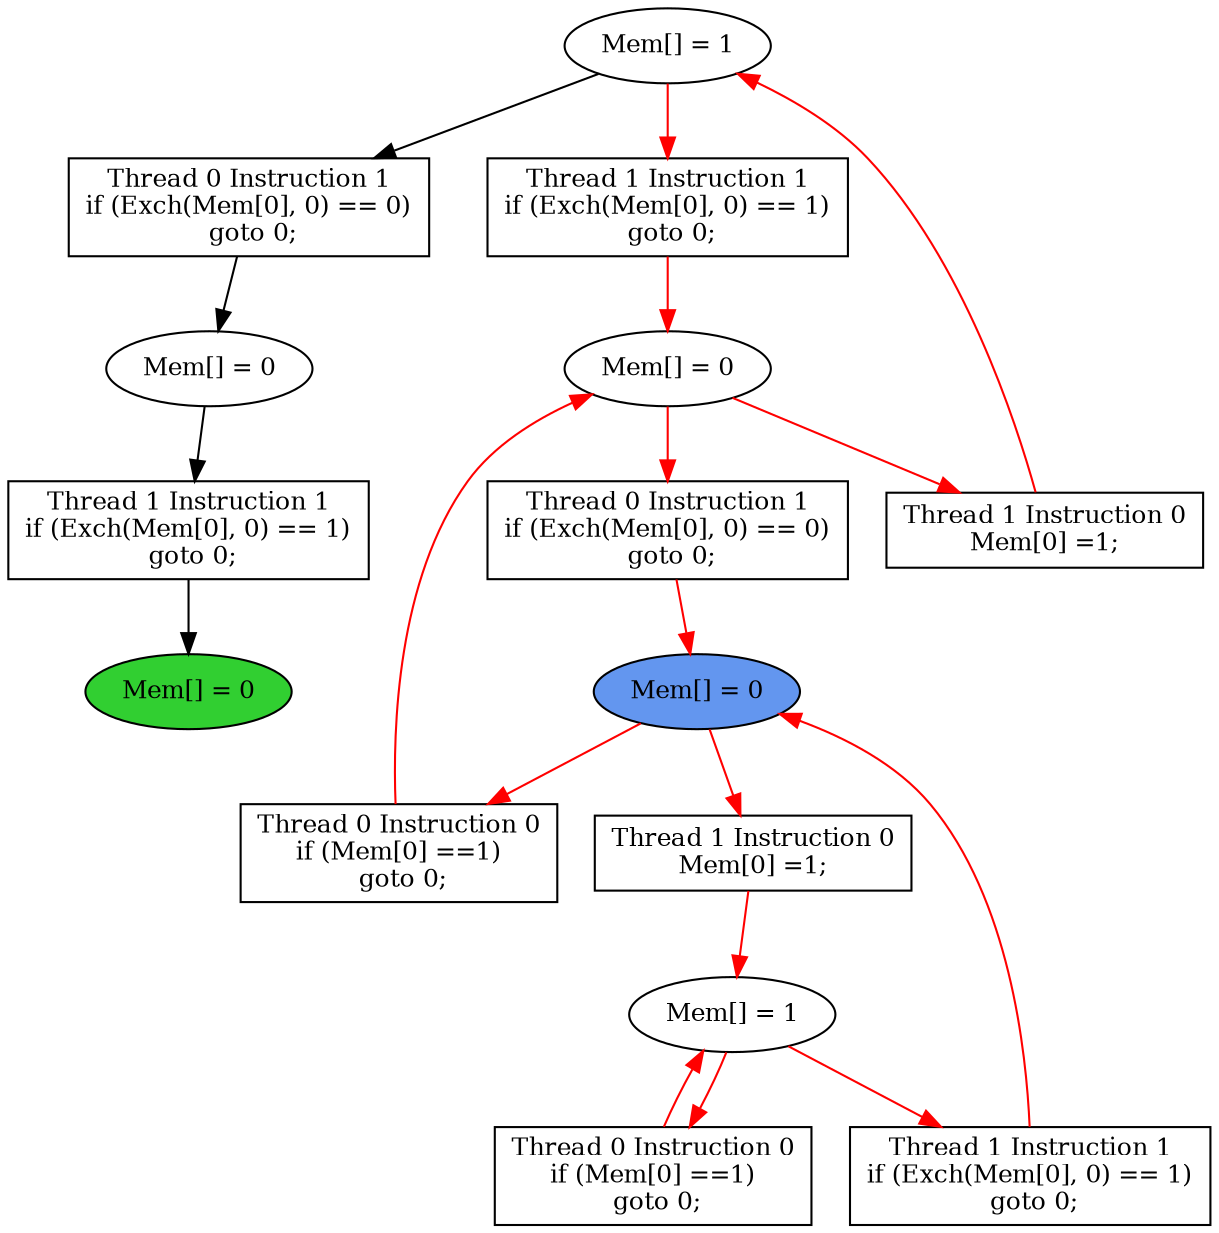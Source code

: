 digraph "graph" {
graph [fontsize=12]
node [fontsize=12]
edge [fontsize=12]
rankdir=TB;
"N21" -> "N16" [uuid = "<A0, S3>", color = "#ff0000", fontcolor = "#ffffff", style = "solid", label = "", dir = "back", weight = "1"]
"N25" -> "N14" [uuid = "<A1, S2>", color = "#ff0000", fontcolor = "#ffffff", style = "solid", label = "", dir = "back", weight = "1"]
"N12" -> "N11" [uuid = "<A2, S1>", color = "#000000", fontcolor = "#ffffff", style = "solid", label = "", dir = "forward", weight = "1"]
"N24" -> "N23" [uuid = "<A3, START>", color = "#ff0000", fontcolor = "#ffffff", style = "solid", label = "", dir = "forward", weight = "1"]
"N22" -> "N21" [uuid = "<A4, S3>", color = "#ff0000", fontcolor = "#ffffff", style = "solid", label = "", dir = "forward", weight = "1"]
"N10" -> "N9" [uuid = "<A5, END>", color = "#000000", fontcolor = "#ffffff", style = "solid", label = "", dir = "forward", weight = "1"]
"N26" -> "N25" [uuid = "<A6, S2>", color = "#ff0000", fontcolor = "#ffffff", style = "solid", label = "", dir = "forward", weight = "1"]
"N23" -> "N15" [uuid = "<A7, START>", color = "#ff0000", fontcolor = "#ffffff", style = "solid", label = "", dir = "back", weight = "1"]
"N27" -> "N13" [uuid = "<A8, S0>", color = "#ff0000", fontcolor = "#ffffff", style = "solid", label = "", dir = "back", weight = "1"]
"N21" -> "N16" [uuid = "<A0, S3>", color = "#ff0000", fontcolor = "#ffffff", style = "solid", label = "", dir = "forward", weight = "1"]
"N23" -> "N14" [uuid = "<A1, START>", color = "#ff0000", fontcolor = "#ffffff", style = "solid", label = "", dir = "forward", weight = "1"]
"N27" -> "N12" [uuid = "<A2, S0>", color = "#000000", fontcolor = "#ffffff", style = "solid", label = "", dir = "forward", weight = "1"]
"N25" -> "N24" [uuid = "<A3, S2>", color = "#ff0000", fontcolor = "#ffffff", style = "solid", label = "", dir = "forward", weight = "1"]
"N23" -> "N22" [uuid = "<A4, START>", color = "#ff0000", fontcolor = "#ffffff", style = "solid", label = "", dir = "forward", weight = "1"]
"N11" -> "N10" [uuid = "<A5, S1>", color = "#000000", fontcolor = "#ffffff", style = "solid", label = "", dir = "forward", weight = "1"]
"N27" -> "N26" [uuid = "<A6, S0>", color = "#ff0000", fontcolor = "#ffffff", style = "solid", label = "", dir = "forward", weight = "1"]
"N21" -> "N15" [uuid = "<A7, S3>", color = "#ff0000", fontcolor = "#ffffff", style = "solid", label = "", dir = "forward", weight = "1"]
"N25" -> "N13" [uuid = "<A8, S2>", color = "#ff0000", fontcolor = "#ffffff", style = "solid", label = "", dir = "forward", weight = "1"]
"N9" [uuid="END", label="Mem[] = 0", fillcolor = "#31cf31", fontcolor = "#000000", shape = "ellipse", style = "filled, solid"]
"N10" [uuid="A5", label="Thread 1 Instruction 1
if (Exch(Mem[0], 0) == 1)
 goto 0;", fillcolor = "#ffffff", fontcolor = "#000000", shape = "box", style = "filled, solid"]
"N11" [uuid="S1", label="Mem[] = 0", fillcolor = "#ffffff", fontcolor = "#000000", shape = "ellipse", style = "filled, solid"]
"N12" [uuid="A2", label="Thread 0 Instruction 1
if (Exch(Mem[0], 0) == 0)
 goto 0;", fillcolor = "#ffffff", fontcolor = "#000000", shape = "box", style = "filled, solid"]
"N13" [uuid="A8", label="Thread 1 Instruction 0
Mem[0] =1;", fillcolor = "#ffffff", fontcolor = "#000000", shape = "box", style = "filled, solid"]
"N14" [uuid="A1", label="Thread 0 Instruction 0
if (Mem[0] ==1)
 goto 0;", fillcolor = "#ffffff", fontcolor = "#000000", shape = "box", style = "filled, solid"]
"N15" [uuid="A7", label="Thread 1 Instruction 1
if (Exch(Mem[0], 0) == 1)
 goto 0;", fillcolor = "#ffffff", fontcolor = "#000000", shape = "box", style = "filled, solid"]
"N16" [uuid="A0", label="Thread 0 Instruction 0
if (Mem[0] ==1)
 goto 0;", fillcolor = "#ffffff", fontcolor = "#000000", shape = "box", style = "filled, solid"]
"N21" [uuid="S3", label="Mem[] = 1", fillcolor = "#ffffff", fontcolor = "#000000", shape = "ellipse", style = "filled, solid"]
"N22" [uuid="A4", label="Thread 1 Instruction 0
Mem[0] =1;", fillcolor = "#ffffff", fontcolor = "#000000", shape = "box", style = "filled, solid"]
"N23" [uuid="START", label="Mem[] = 0", fillcolor = "#6396ef", fontcolor = "#000000", shape = "ellipse", style = "filled, solid"]
"N24" [uuid="A3", label="Thread 0 Instruction 1
if (Exch(Mem[0], 0) == 0)
 goto 0;", fillcolor = "#ffffff", fontcolor = "#000000", shape = "box", style = "filled, solid"]
"N25" [uuid="S2", label="Mem[] = 0", fillcolor = "#ffffff", fontcolor = "#000000", shape = "ellipse", style = "filled, solid"]
"N26" [uuid="A6", label="Thread 1 Instruction 1
if (Exch(Mem[0], 0) == 1)
 goto 0;", fillcolor = "#ffffff", fontcolor = "#000000", shape = "box", style = "filled, solid"]
"N27" [uuid="S0", label="Mem[] = 1", fillcolor = "#ffffff", fontcolor = "#000000", shape = "ellipse", style = "filled, solid"]
}